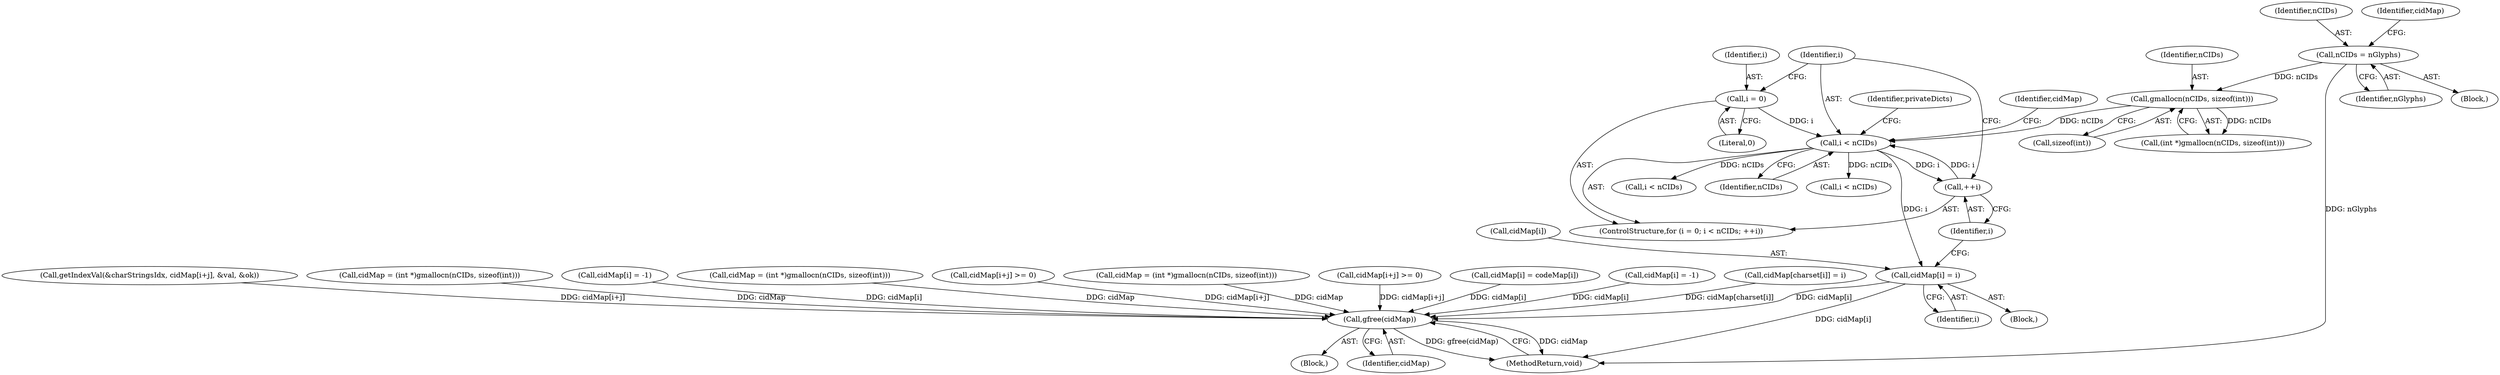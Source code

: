 digraph "0_poppler_da63c35549e8852a410946ab016a3f25ac701bdf@array" {
"1000277" [label="(Call,cidMap[i] = i)"];
"1000271" [label="(Call,i < nCIDs)"];
"1000274" [label="(Call,++i)"];
"1000268" [label="(Call,i = 0)"];
"1000263" [label="(Call,gmallocn(nCIDs, sizeof(int)))"];
"1000256" [label="(Call,nCIDs = nGlyphs)"];
"1001473" [label="(Call,gfree(cidMap))"];
"1000268" [label="(Call,i = 0)"];
"1000270" [label="(Literal,0)"];
"1000256" [label="(Call,nCIDs = nGlyphs)"];
"1000283" [label="(Identifier,privateDicts)"];
"1000277" [label="(Call,cidMap[i] = i)"];
"1000209" [label="(Call,cidMap = (int *)gmallocn(nCIDs, sizeof(int)))"];
"1000278" [label="(Call,cidMap[i])"];
"1000265" [label="(Call,sizeof(int))"];
"1000257" [label="(Identifier,nCIDs)"];
"1001211" [label="(Call,cidMap[i+j] >= 0)"];
"1001473" [label="(Call,gfree(cidMap))"];
"1000258" [label="(Identifier,nGlyphs)"];
"1000155" [label="(Call,cidMap[i] = codeMap[i])"];
"1000164" [label="(Call,cidMap[i] = -1)"];
"1000247" [label="(Call,cidMap[charset[i]] = i)"];
"1000271" [label="(Call,i < nCIDs)"];
"1000269" [label="(Identifier,i)"];
"1001222" [label="(Call,getIndexVal(&charStringsIdx, cidMap[i+j], &val, &ok))"];
"1001404" [label="(Call,i < nCIDs)"];
"1000124" [label="(Call,cidMap = (int *)gmallocn(nCIDs, sizeof(int)))"];
"1000273" [label="(Identifier,nCIDs)"];
"1000275" [label="(Identifier,i)"];
"1000261" [label="(Call,(int *)gmallocn(nCIDs, sizeof(int)))"];
"1000281" [label="(Identifier,i)"];
"1001474" [label="(Identifier,cidMap)"];
"1000255" [label="(Block,)"];
"1000289" [label="(Call,i < nCIDs)"];
"1000227" [label="(Call,cidMap[i] = -1)"];
"1000276" [label="(Block,)"];
"1000263" [label="(Call,gmallocn(nCIDs, sizeof(int)))"];
"1000259" [label="(Call,cidMap = (int *)gmallocn(nCIDs, sizeof(int)))"];
"1000324" [label="(Call,cidMap[i+j] >= 0)"];
"1000106" [label="(Block,)"];
"1000267" [label="(ControlStructure,for (i = 0; i < nCIDs; ++i))"];
"1000274" [label="(Call,++i)"];
"1000272" [label="(Identifier,i)"];
"1000264" [label="(Identifier,nCIDs)"];
"1000279" [label="(Identifier,cidMap)"];
"1000260" [label="(Identifier,cidMap)"];
"1001475" [label="(MethodReturn,void)"];
"1000277" -> "1000276"  [label="AST: "];
"1000277" -> "1000281"  [label="CFG: "];
"1000278" -> "1000277"  [label="AST: "];
"1000281" -> "1000277"  [label="AST: "];
"1000275" -> "1000277"  [label="CFG: "];
"1000277" -> "1001475"  [label="DDG: cidMap[i]"];
"1000271" -> "1000277"  [label="DDG: i"];
"1000277" -> "1001473"  [label="DDG: cidMap[i]"];
"1000271" -> "1000267"  [label="AST: "];
"1000271" -> "1000273"  [label="CFG: "];
"1000272" -> "1000271"  [label="AST: "];
"1000273" -> "1000271"  [label="AST: "];
"1000279" -> "1000271"  [label="CFG: "];
"1000283" -> "1000271"  [label="CFG: "];
"1000274" -> "1000271"  [label="DDG: i"];
"1000268" -> "1000271"  [label="DDG: i"];
"1000263" -> "1000271"  [label="DDG: nCIDs"];
"1000271" -> "1000274"  [label="DDG: i"];
"1000271" -> "1000289"  [label="DDG: nCIDs"];
"1000271" -> "1001404"  [label="DDG: nCIDs"];
"1000274" -> "1000267"  [label="AST: "];
"1000274" -> "1000275"  [label="CFG: "];
"1000275" -> "1000274"  [label="AST: "];
"1000272" -> "1000274"  [label="CFG: "];
"1000268" -> "1000267"  [label="AST: "];
"1000268" -> "1000270"  [label="CFG: "];
"1000269" -> "1000268"  [label="AST: "];
"1000270" -> "1000268"  [label="AST: "];
"1000272" -> "1000268"  [label="CFG: "];
"1000263" -> "1000261"  [label="AST: "];
"1000263" -> "1000265"  [label="CFG: "];
"1000264" -> "1000263"  [label="AST: "];
"1000265" -> "1000263"  [label="AST: "];
"1000261" -> "1000263"  [label="CFG: "];
"1000263" -> "1000261"  [label="DDG: nCIDs"];
"1000256" -> "1000263"  [label="DDG: nCIDs"];
"1000256" -> "1000255"  [label="AST: "];
"1000256" -> "1000258"  [label="CFG: "];
"1000257" -> "1000256"  [label="AST: "];
"1000258" -> "1000256"  [label="AST: "];
"1000260" -> "1000256"  [label="CFG: "];
"1000256" -> "1001475"  [label="DDG: nGlyphs"];
"1001473" -> "1000106"  [label="AST: "];
"1001473" -> "1001474"  [label="CFG: "];
"1001474" -> "1001473"  [label="AST: "];
"1001475" -> "1001473"  [label="CFG: "];
"1001473" -> "1001475"  [label="DDG: cidMap"];
"1001473" -> "1001475"  [label="DDG: gfree(cidMap)"];
"1000247" -> "1001473"  [label="DDG: cidMap[charset[i]]"];
"1000259" -> "1001473"  [label="DDG: cidMap"];
"1000124" -> "1001473"  [label="DDG: cidMap"];
"1000209" -> "1001473"  [label="DDG: cidMap"];
"1000227" -> "1001473"  [label="DDG: cidMap[i]"];
"1001222" -> "1001473"  [label="DDG: cidMap[i+j]"];
"1000324" -> "1001473"  [label="DDG: cidMap[i+j]"];
"1001211" -> "1001473"  [label="DDG: cidMap[i+j]"];
"1000155" -> "1001473"  [label="DDG: cidMap[i]"];
"1000164" -> "1001473"  [label="DDG: cidMap[i]"];
}
